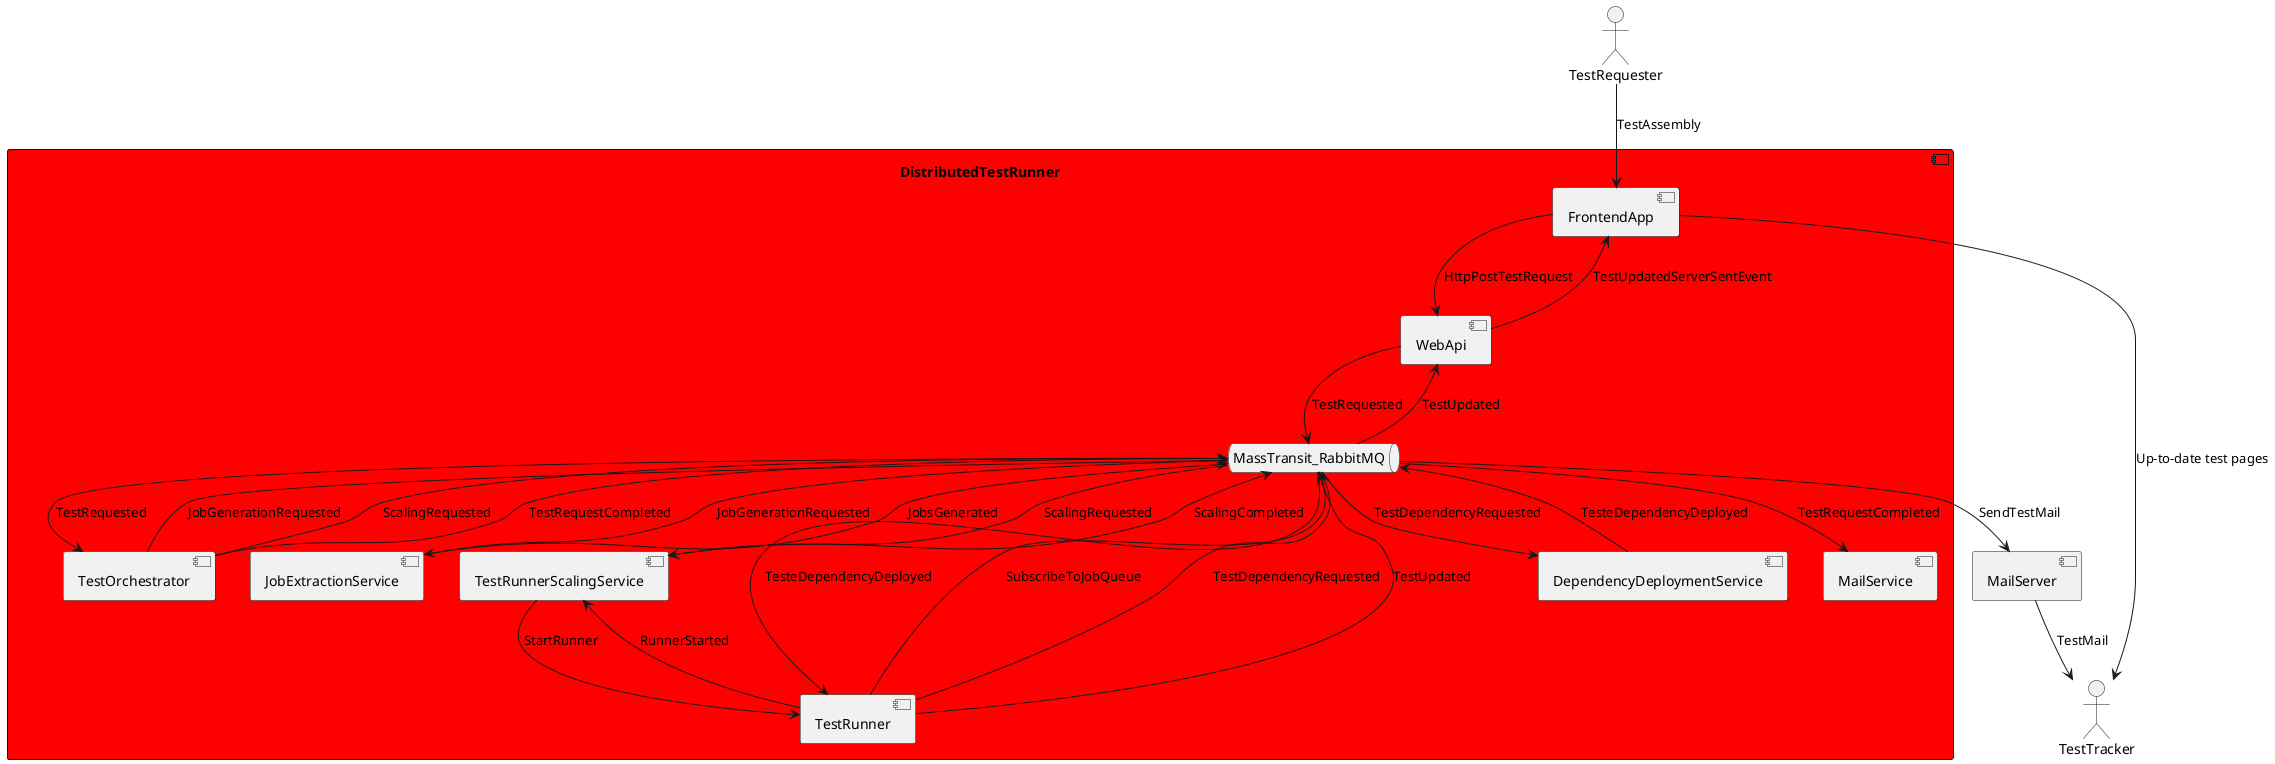 @startuml
Actor TestRequester as requester
Actor TestTracker as tt
component DistributedTestRunner #Red{
    component FrontendApp as fe
    component WebApi as api
    component TestOrchestrator as torch
    component JobExtractionService as jgs
    component TestRunnerScalingService as trss
    component TestRunner as tr
    component DependencyDeploymentService as dds
    queue MassTransit_RabbitMQ as mt
    component MailService as ms
}
component MailServer

requester --> fe: TestAssembly
fe --> api: HttpPostTestRequest
api --> mt: TestRequested
mt --> torch: TestRequested
torch -->mt:JobGenerationRequested
mt-->jgs:JobGenerationRequested
jgs-->mt:JobsGenerated
torch-->mt:ScalingRequested
mt-->trss:ScalingRequested
trss-->mt:ScalingCompleted
trss-->tr: StartRunner
tr-->trss:RunnerStarted
tr-->mt:SubscribeToJobQueue
tr-->mt:TestDependencyRequested
mt-->dds:TestDependencyRequested
dds-->mt:TesteDependencyDeployed
mt-->tr:TesteDependencyDeployed
tr-->mt:TestUpdated
mt-->api:TestUpdated
api-->fe:TestUpdatedServerSentEvent
fe-->tt:Up-to-date test pages
torch-->mt:TestRequestCompleted
mt-->ms:TestRequestCompleted
mt-->MailServer:SendTestMail
MailServer-->tt:TestMail


@enduml